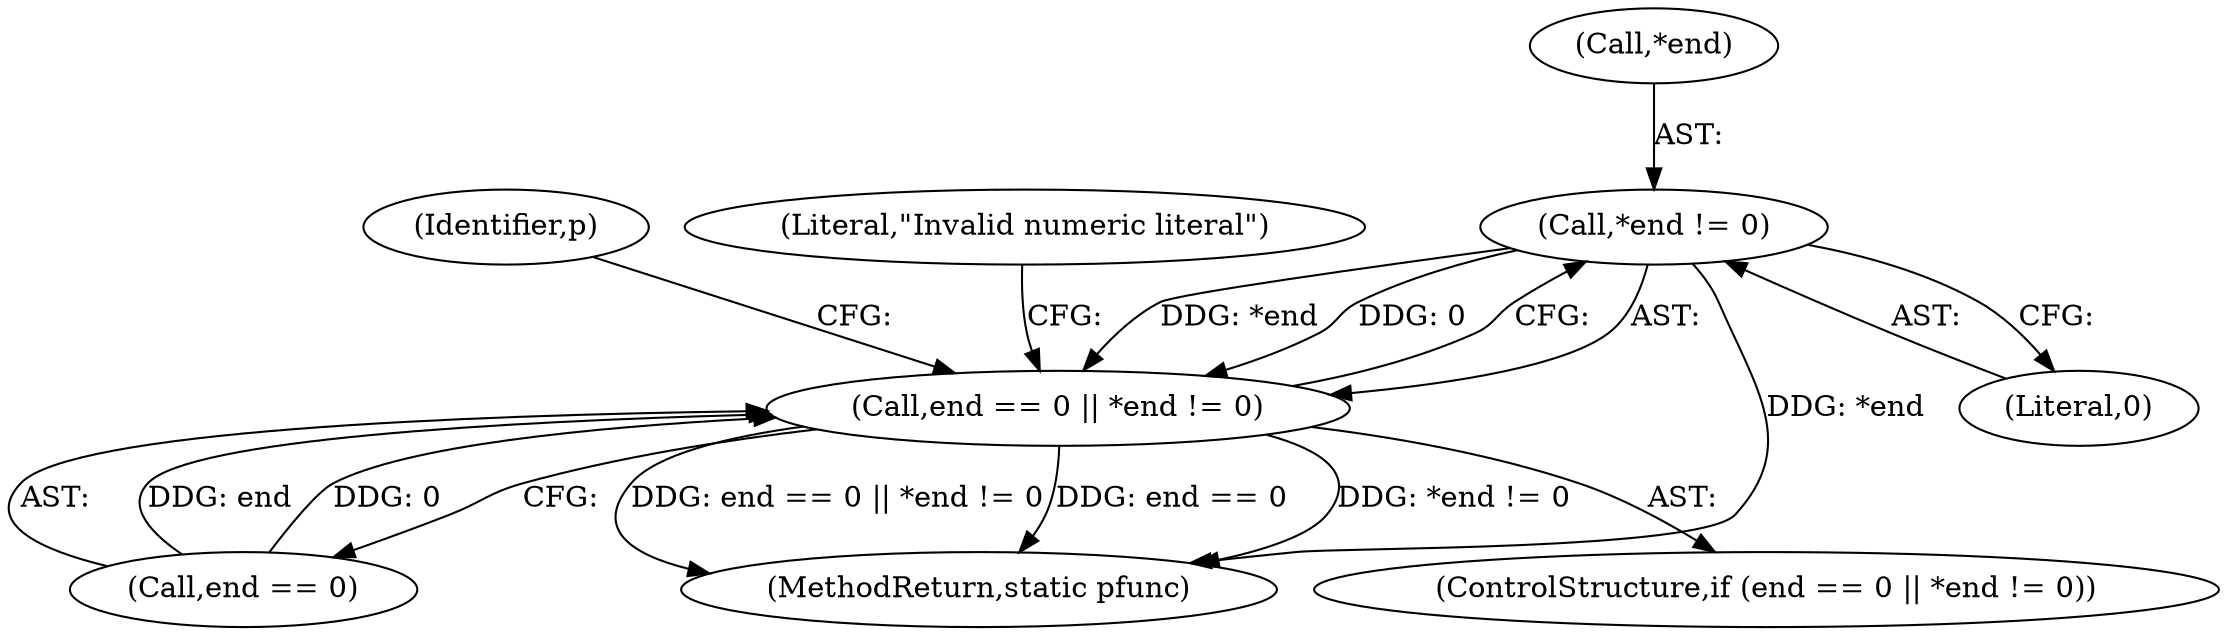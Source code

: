 digraph "0_jq_8eb1367ca44e772963e704a700ef72ae2e12babd@pointer" {
"1000227" [label="(Call,*end != 0)"];
"1000223" [label="(Call,end == 0 || *end != 0)"];
"1000227" [label="(Call,*end != 0)"];
"1000223" [label="(Call,end == 0 || *end != 0)"];
"1000245" [label="(MethodReturn,static pfunc)"];
"1000228" [label="(Call,*end)"];
"1000224" [label="(Call,end == 0)"];
"1000230" [label="(Literal,0)"];
"1000235" [label="(Identifier,p)"];
"1000222" [label="(ControlStructure,if (end == 0 || *end != 0))"];
"1000232" [label="(Literal,\"Invalid numeric literal\")"];
"1000227" -> "1000223"  [label="AST: "];
"1000227" -> "1000230"  [label="CFG: "];
"1000228" -> "1000227"  [label="AST: "];
"1000230" -> "1000227"  [label="AST: "];
"1000223" -> "1000227"  [label="CFG: "];
"1000227" -> "1000245"  [label="DDG: *end"];
"1000227" -> "1000223"  [label="DDG: *end"];
"1000227" -> "1000223"  [label="DDG: 0"];
"1000223" -> "1000222"  [label="AST: "];
"1000223" -> "1000224"  [label="CFG: "];
"1000224" -> "1000223"  [label="AST: "];
"1000232" -> "1000223"  [label="CFG: "];
"1000235" -> "1000223"  [label="CFG: "];
"1000223" -> "1000245"  [label="DDG: *end != 0"];
"1000223" -> "1000245"  [label="DDG: end == 0 || *end != 0"];
"1000223" -> "1000245"  [label="DDG: end == 0"];
"1000224" -> "1000223"  [label="DDG: end"];
"1000224" -> "1000223"  [label="DDG: 0"];
}
